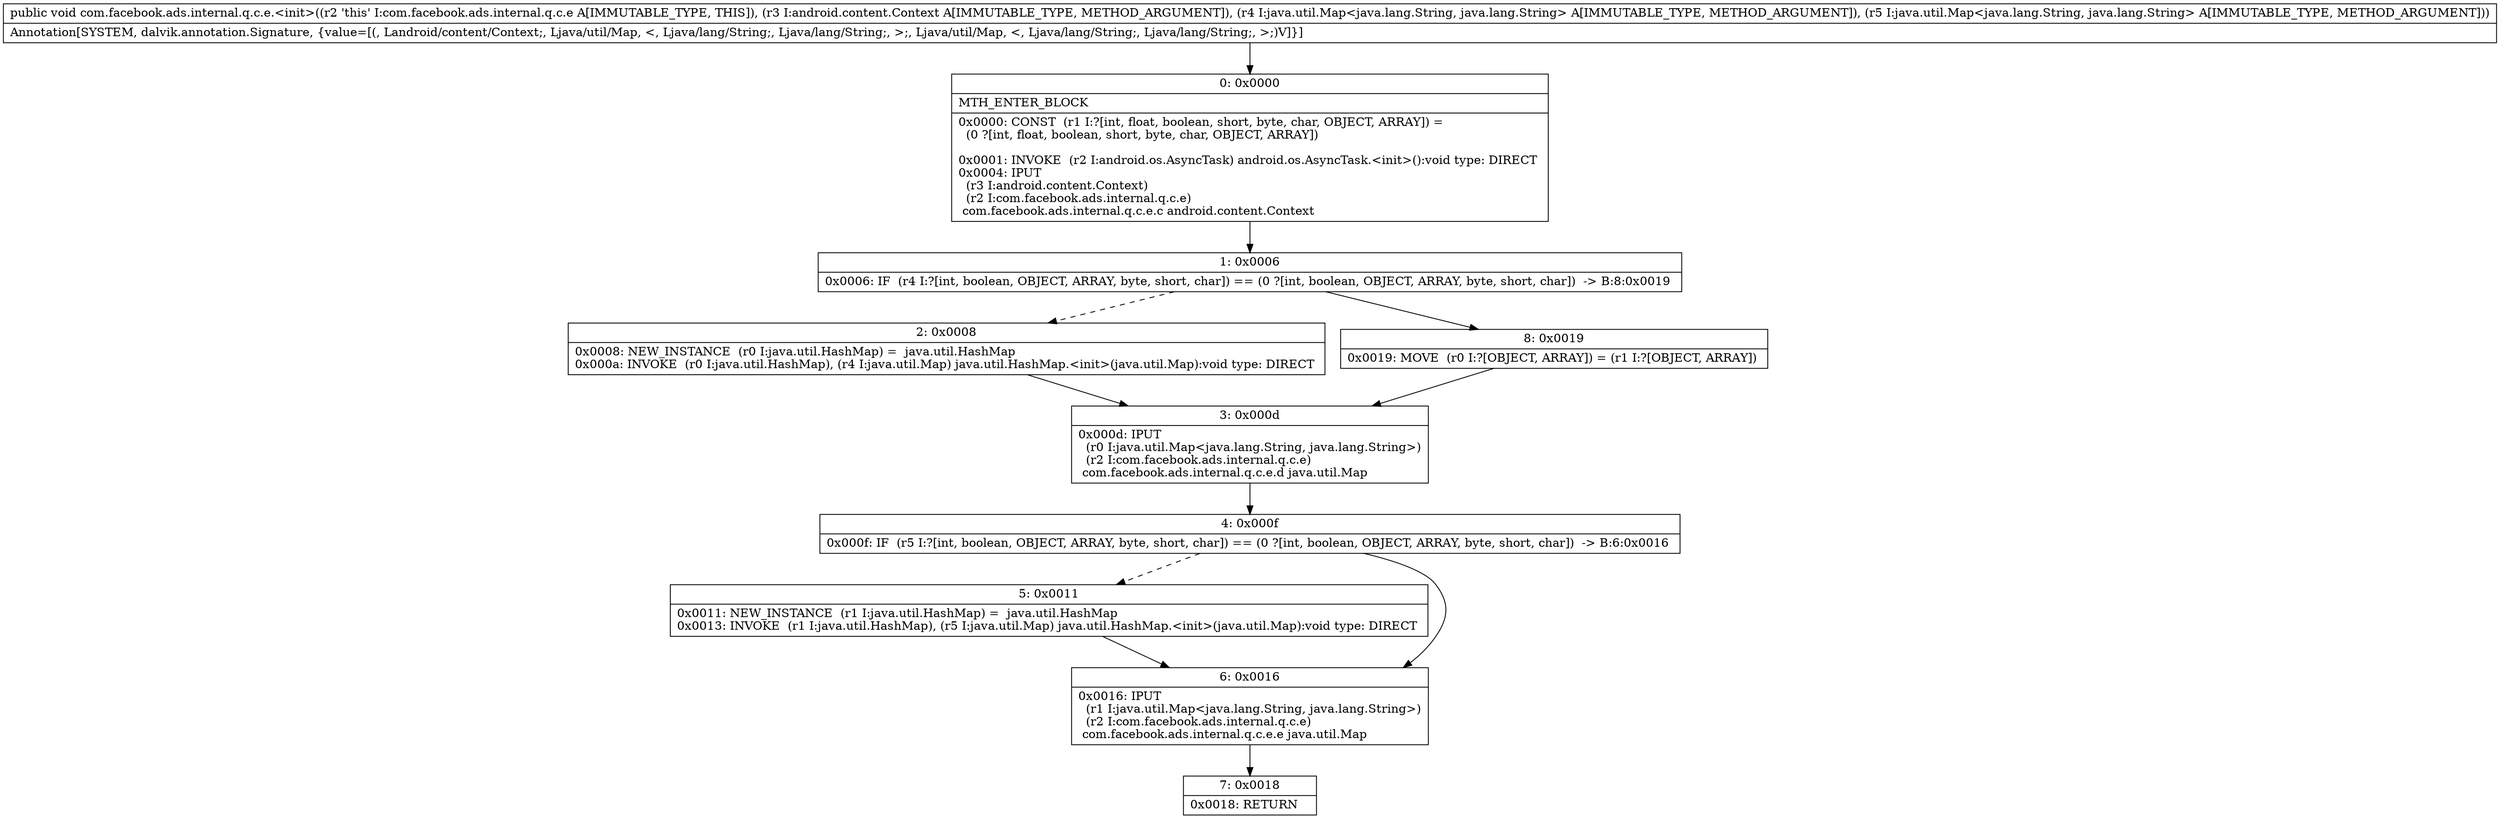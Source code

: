 digraph "CFG forcom.facebook.ads.internal.q.c.e.\<init\>(Landroid\/content\/Context;Ljava\/util\/Map;Ljava\/util\/Map;)V" {
Node_0 [shape=record,label="{0\:\ 0x0000|MTH_ENTER_BLOCK\l|0x0000: CONST  (r1 I:?[int, float, boolean, short, byte, char, OBJECT, ARRAY]) = \l  (0 ?[int, float, boolean, short, byte, char, OBJECT, ARRAY])\l \l0x0001: INVOKE  (r2 I:android.os.AsyncTask) android.os.AsyncTask.\<init\>():void type: DIRECT \l0x0004: IPUT  \l  (r3 I:android.content.Context)\l  (r2 I:com.facebook.ads.internal.q.c.e)\l com.facebook.ads.internal.q.c.e.c android.content.Context \l}"];
Node_1 [shape=record,label="{1\:\ 0x0006|0x0006: IF  (r4 I:?[int, boolean, OBJECT, ARRAY, byte, short, char]) == (0 ?[int, boolean, OBJECT, ARRAY, byte, short, char])  \-\> B:8:0x0019 \l}"];
Node_2 [shape=record,label="{2\:\ 0x0008|0x0008: NEW_INSTANCE  (r0 I:java.util.HashMap) =  java.util.HashMap \l0x000a: INVOKE  (r0 I:java.util.HashMap), (r4 I:java.util.Map) java.util.HashMap.\<init\>(java.util.Map):void type: DIRECT \l}"];
Node_3 [shape=record,label="{3\:\ 0x000d|0x000d: IPUT  \l  (r0 I:java.util.Map\<java.lang.String, java.lang.String\>)\l  (r2 I:com.facebook.ads.internal.q.c.e)\l com.facebook.ads.internal.q.c.e.d java.util.Map \l}"];
Node_4 [shape=record,label="{4\:\ 0x000f|0x000f: IF  (r5 I:?[int, boolean, OBJECT, ARRAY, byte, short, char]) == (0 ?[int, boolean, OBJECT, ARRAY, byte, short, char])  \-\> B:6:0x0016 \l}"];
Node_5 [shape=record,label="{5\:\ 0x0011|0x0011: NEW_INSTANCE  (r1 I:java.util.HashMap) =  java.util.HashMap \l0x0013: INVOKE  (r1 I:java.util.HashMap), (r5 I:java.util.Map) java.util.HashMap.\<init\>(java.util.Map):void type: DIRECT \l}"];
Node_6 [shape=record,label="{6\:\ 0x0016|0x0016: IPUT  \l  (r1 I:java.util.Map\<java.lang.String, java.lang.String\>)\l  (r2 I:com.facebook.ads.internal.q.c.e)\l com.facebook.ads.internal.q.c.e.e java.util.Map \l}"];
Node_7 [shape=record,label="{7\:\ 0x0018|0x0018: RETURN   \l}"];
Node_8 [shape=record,label="{8\:\ 0x0019|0x0019: MOVE  (r0 I:?[OBJECT, ARRAY]) = (r1 I:?[OBJECT, ARRAY]) \l}"];
MethodNode[shape=record,label="{public void com.facebook.ads.internal.q.c.e.\<init\>((r2 'this' I:com.facebook.ads.internal.q.c.e A[IMMUTABLE_TYPE, THIS]), (r3 I:android.content.Context A[IMMUTABLE_TYPE, METHOD_ARGUMENT]), (r4 I:java.util.Map\<java.lang.String, java.lang.String\> A[IMMUTABLE_TYPE, METHOD_ARGUMENT]), (r5 I:java.util.Map\<java.lang.String, java.lang.String\> A[IMMUTABLE_TYPE, METHOD_ARGUMENT]))  | Annotation[SYSTEM, dalvik.annotation.Signature, \{value=[(, Landroid\/content\/Context;, Ljava\/util\/Map, \<, Ljava\/lang\/String;, Ljava\/lang\/String;, \>;, Ljava\/util\/Map, \<, Ljava\/lang\/String;, Ljava\/lang\/String;, \>;)V]\}]\l}"];
MethodNode -> Node_0;
Node_0 -> Node_1;
Node_1 -> Node_2[style=dashed];
Node_1 -> Node_8;
Node_2 -> Node_3;
Node_3 -> Node_4;
Node_4 -> Node_5[style=dashed];
Node_4 -> Node_6;
Node_5 -> Node_6;
Node_6 -> Node_7;
Node_8 -> Node_3;
}

